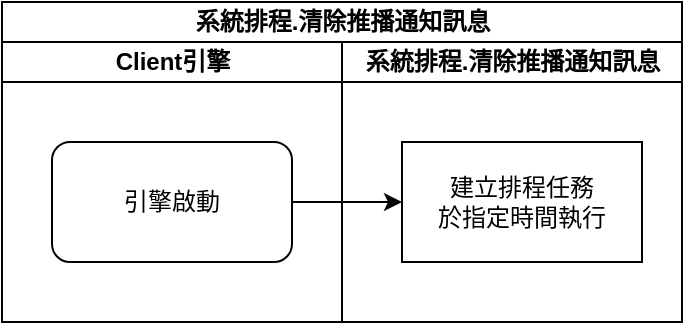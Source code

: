 <mxfile version="13.6.2" type="device"><diagram id="pFPEicrBldOyuyN2tk-Q" name="Page-1"><mxGraphModel dx="1086" dy="806" grid="1" gridSize="10" guides="1" tooltips="1" connect="1" arrows="1" fold="1" page="1" pageScale="1" pageWidth="900" pageHeight="2000" math="0" shadow="0"><root><mxCell id="0"/><mxCell id="1" parent="0"/><mxCell id="y49-_fKIJdaWPQQR2__V-1" value="系統排程.清除推播通知訊息" style="swimlane;html=1;childLayout=stackLayout;resizeParent=1;resizeParentMax=0;startSize=20;" vertex="1" parent="1"><mxGeometry x="170" y="110" width="340" height="160" as="geometry"/></mxCell><mxCell id="y49-_fKIJdaWPQQR2__V-2" value="Client引擎" style="swimlane;html=1;startSize=20;" vertex="1" parent="y49-_fKIJdaWPQQR2__V-1"><mxGeometry y="20" width="170" height="140" as="geometry"/></mxCell><mxCell id="y49-_fKIJdaWPQQR2__V-5" value="引擎啟動" style="rounded=1;whiteSpace=wrap;html=1;" vertex="1" parent="y49-_fKIJdaWPQQR2__V-2"><mxGeometry x="25" y="50" width="120" height="60" as="geometry"/></mxCell><mxCell id="y49-_fKIJdaWPQQR2__V-3" value="系統排程.清除推播通知訊息" style="swimlane;html=1;startSize=20;" vertex="1" parent="y49-_fKIJdaWPQQR2__V-1"><mxGeometry x="170" y="20" width="170" height="140" as="geometry"/></mxCell><mxCell id="y49-_fKIJdaWPQQR2__V-6" value="建立排程任務&lt;br&gt;於指定時間執行" style="rounded=0;whiteSpace=wrap;html=1;" vertex="1" parent="y49-_fKIJdaWPQQR2__V-3"><mxGeometry x="30" y="50" width="120" height="60" as="geometry"/></mxCell><mxCell id="y49-_fKIJdaWPQQR2__V-7" style="edgeStyle=orthogonalEdgeStyle;rounded=0;orthogonalLoop=1;jettySize=auto;html=1;exitX=1;exitY=0.5;exitDx=0;exitDy=0;entryX=0;entryY=0.5;entryDx=0;entryDy=0;" edge="1" parent="y49-_fKIJdaWPQQR2__V-1" source="y49-_fKIJdaWPQQR2__V-5" target="y49-_fKIJdaWPQQR2__V-6"><mxGeometry relative="1" as="geometry"/></mxCell></root></mxGraphModel></diagram></mxfile>